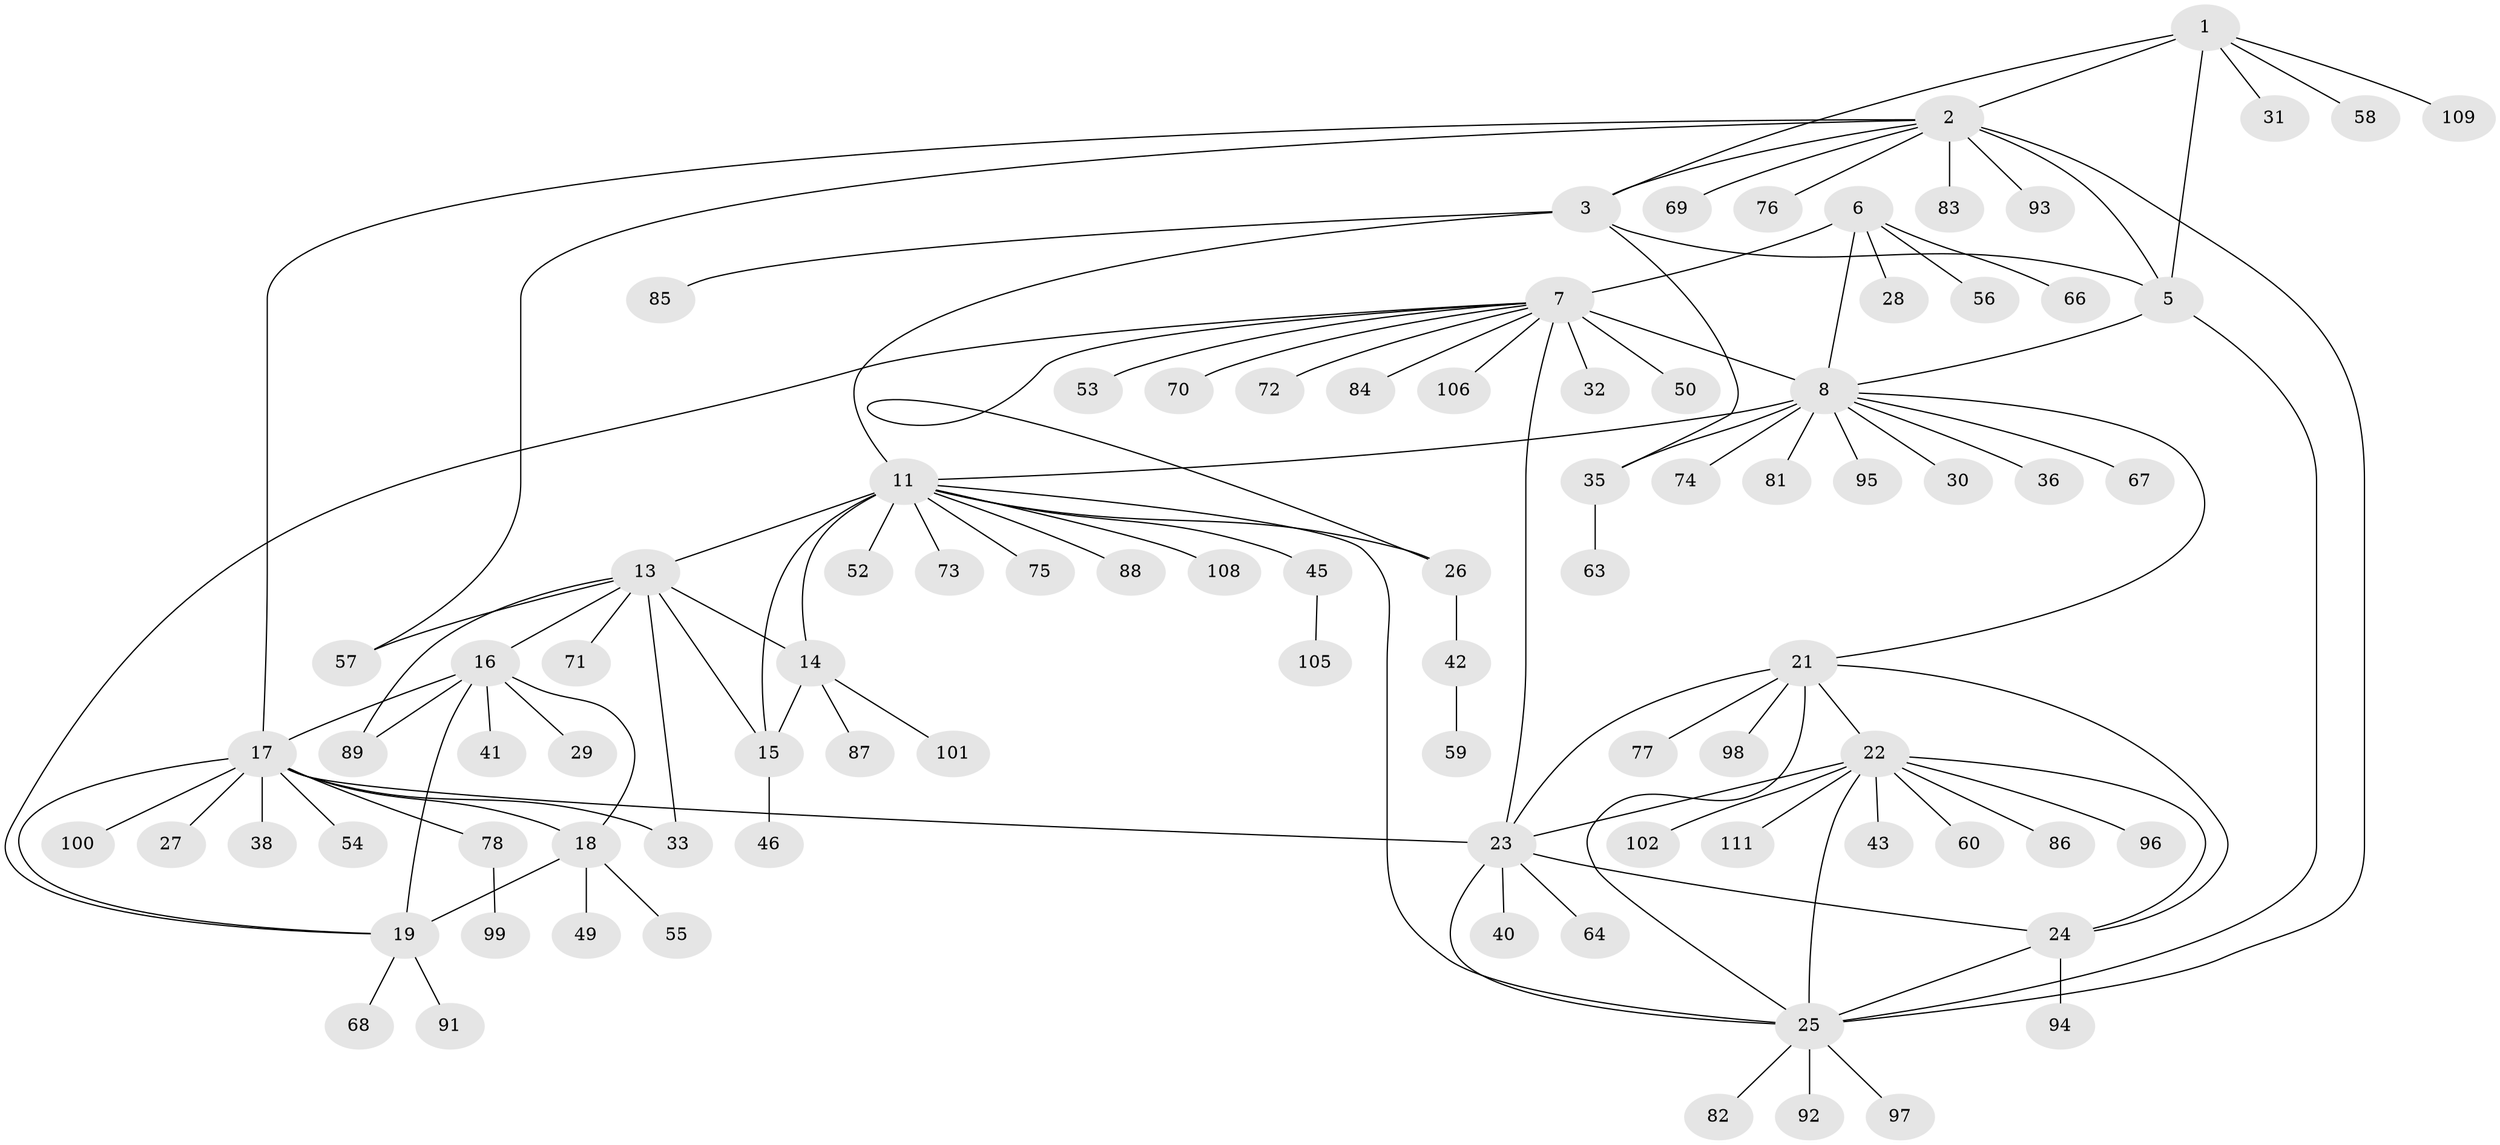 // Generated by graph-tools (version 1.1) at 2025/24/03/03/25 07:24:17]
// undirected, 89 vertices, 117 edges
graph export_dot {
graph [start="1"]
  node [color=gray90,style=filled];
  1 [super="+4"];
  2 [super="+39"];
  3 [super="+44"];
  5 [super="+110"];
  6 [super="+48"];
  7 [super="+9"];
  8 [super="+10"];
  11 [super="+12"];
  13 [super="+47"];
  14 [super="+104"];
  15;
  16 [super="+20"];
  17 [super="+80"];
  18 [super="+37"];
  19 [super="+65"];
  21 [super="+90"];
  22 [super="+79"];
  23 [super="+62"];
  24;
  25 [super="+34"];
  26;
  27;
  28;
  29;
  30;
  31;
  32;
  33;
  35;
  36;
  38;
  40;
  41 [super="+61"];
  42 [super="+51"];
  43;
  45;
  46;
  49;
  50;
  52;
  53;
  54;
  55;
  56;
  57;
  58;
  59;
  60;
  63;
  64;
  66;
  67;
  68;
  69;
  70;
  71;
  72 [super="+107"];
  73;
  74;
  75;
  76;
  77;
  78;
  81;
  82;
  83;
  84;
  85;
  86;
  87;
  88;
  89;
  91;
  92;
  93;
  94;
  95;
  96;
  97;
  98;
  99 [super="+103"];
  100;
  101;
  102;
  105;
  106;
  108;
  109;
  111;
  1 -- 2 [weight=2];
  1 -- 3 [weight=2];
  1 -- 5 [weight=2];
  1 -- 58;
  1 -- 109;
  1 -- 31;
  2 -- 3;
  2 -- 5;
  2 -- 17;
  2 -- 25;
  2 -- 57;
  2 -- 83;
  2 -- 69;
  2 -- 76;
  2 -- 93;
  3 -- 5;
  3 -- 35;
  3 -- 85;
  3 -- 11;
  5 -- 8;
  5 -- 25;
  6 -- 7 [weight=2];
  6 -- 8 [weight=2];
  6 -- 28;
  6 -- 56;
  6 -- 66;
  7 -- 8 [weight=4];
  7 -- 19;
  7 -- 26;
  7 -- 70;
  7 -- 72;
  7 -- 32;
  7 -- 106;
  7 -- 50;
  7 -- 84;
  7 -- 53;
  7 -- 23;
  8 -- 81;
  8 -- 35;
  8 -- 36;
  8 -- 67;
  8 -- 74;
  8 -- 21;
  8 -- 30;
  8 -- 95;
  8 -- 11;
  11 -- 13 [weight=2];
  11 -- 14 [weight=2];
  11 -- 15 [weight=2];
  11 -- 26;
  11 -- 73;
  11 -- 75;
  11 -- 108;
  11 -- 45;
  11 -- 52;
  11 -- 88;
  11 -- 25;
  13 -- 14;
  13 -- 15;
  13 -- 33;
  13 -- 57;
  13 -- 71;
  13 -- 89;
  13 -- 16;
  14 -- 15;
  14 -- 87;
  14 -- 101;
  15 -- 46;
  16 -- 17 [weight=2];
  16 -- 18 [weight=2];
  16 -- 19 [weight=2];
  16 -- 29;
  16 -- 41;
  16 -- 89;
  17 -- 18;
  17 -- 19;
  17 -- 23;
  17 -- 27;
  17 -- 33;
  17 -- 38;
  17 -- 54;
  17 -- 78;
  17 -- 100;
  18 -- 19;
  18 -- 49;
  18 -- 55;
  19 -- 68;
  19 -- 91;
  21 -- 22;
  21 -- 23;
  21 -- 24;
  21 -- 25;
  21 -- 77;
  21 -- 98;
  22 -- 23;
  22 -- 24;
  22 -- 25;
  22 -- 43;
  22 -- 60;
  22 -- 86;
  22 -- 96;
  22 -- 102;
  22 -- 111;
  23 -- 24;
  23 -- 25;
  23 -- 40;
  23 -- 64;
  24 -- 25;
  24 -- 94;
  25 -- 82;
  25 -- 92;
  25 -- 97;
  26 -- 42;
  35 -- 63;
  42 -- 59;
  45 -- 105;
  78 -- 99;
}
